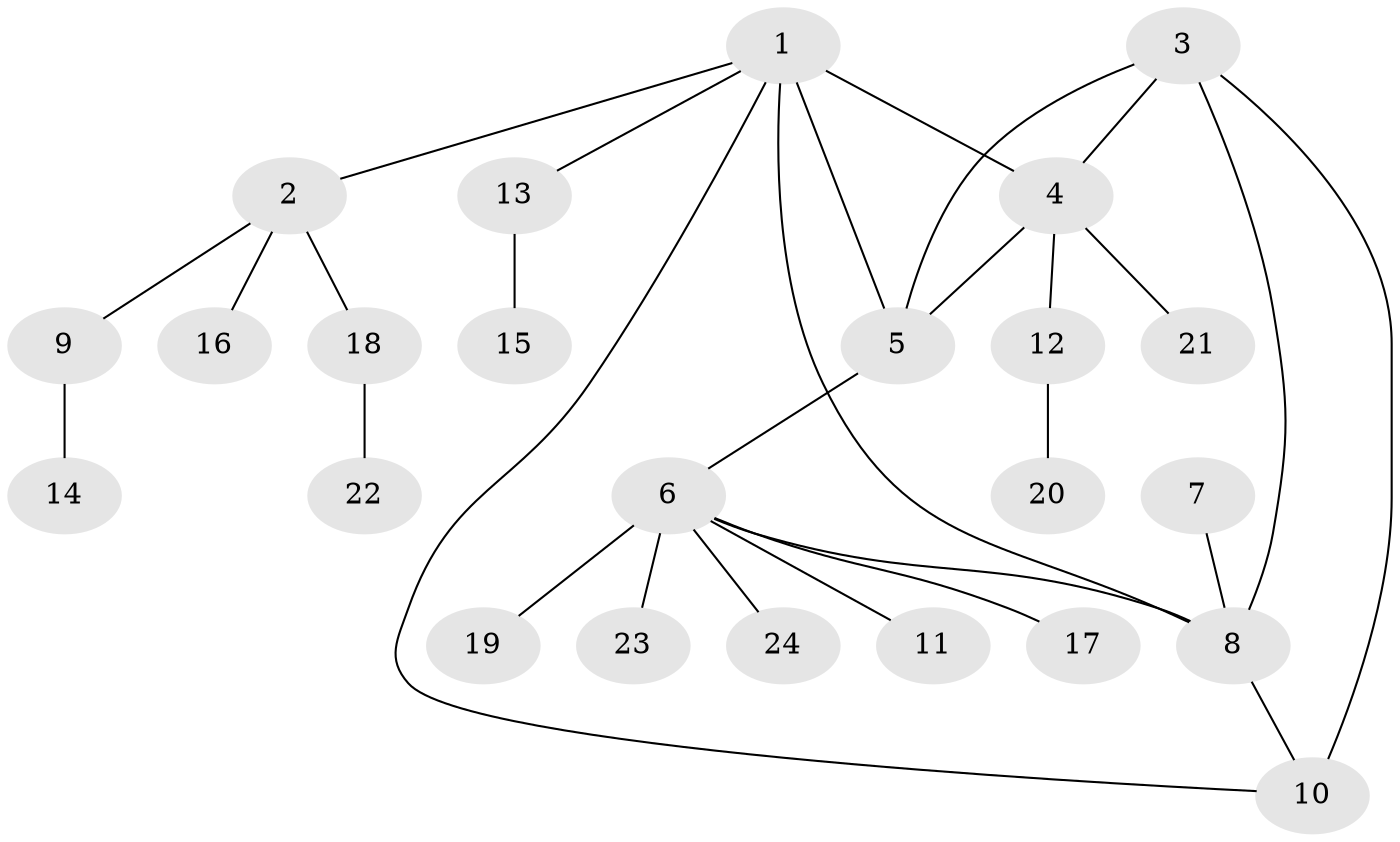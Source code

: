 // original degree distribution, {5: 0.0851063829787234, 7: 0.02127659574468085, 6: 0.02127659574468085, 8: 0.02127659574468085, 3: 0.1702127659574468, 2: 0.19148936170212766, 9: 0.02127659574468085, 1: 0.46808510638297873}
// Generated by graph-tools (version 1.1) at 2025/37/03/09/25 02:37:28]
// undirected, 24 vertices, 29 edges
graph export_dot {
graph [start="1"]
  node [color=gray90,style=filled];
  1;
  2;
  3;
  4;
  5;
  6;
  7;
  8;
  9;
  10;
  11;
  12;
  13;
  14;
  15;
  16;
  17;
  18;
  19;
  20;
  21;
  22;
  23;
  24;
  1 -- 2 [weight=2.0];
  1 -- 4 [weight=2.0];
  1 -- 5 [weight=2.0];
  1 -- 8 [weight=4.0];
  1 -- 10 [weight=1.0];
  1 -- 13 [weight=1.0];
  2 -- 9 [weight=1.0];
  2 -- 16 [weight=2.0];
  2 -- 18 [weight=1.0];
  3 -- 4 [weight=2.0];
  3 -- 5 [weight=1.0];
  3 -- 8 [weight=1.0];
  3 -- 10 [weight=2.0];
  4 -- 5 [weight=1.0];
  4 -- 12 [weight=1.0];
  4 -- 21 [weight=1.0];
  5 -- 6 [weight=1.0];
  6 -- 8 [weight=1.0];
  6 -- 11 [weight=1.0];
  6 -- 17 [weight=1.0];
  6 -- 19 [weight=1.0];
  6 -- 23 [weight=1.0];
  6 -- 24 [weight=1.0];
  7 -- 8 [weight=1.0];
  8 -- 10 [weight=1.0];
  9 -- 14 [weight=1.0];
  12 -- 20 [weight=2.0];
  13 -- 15 [weight=1.0];
  18 -- 22 [weight=1.0];
}
